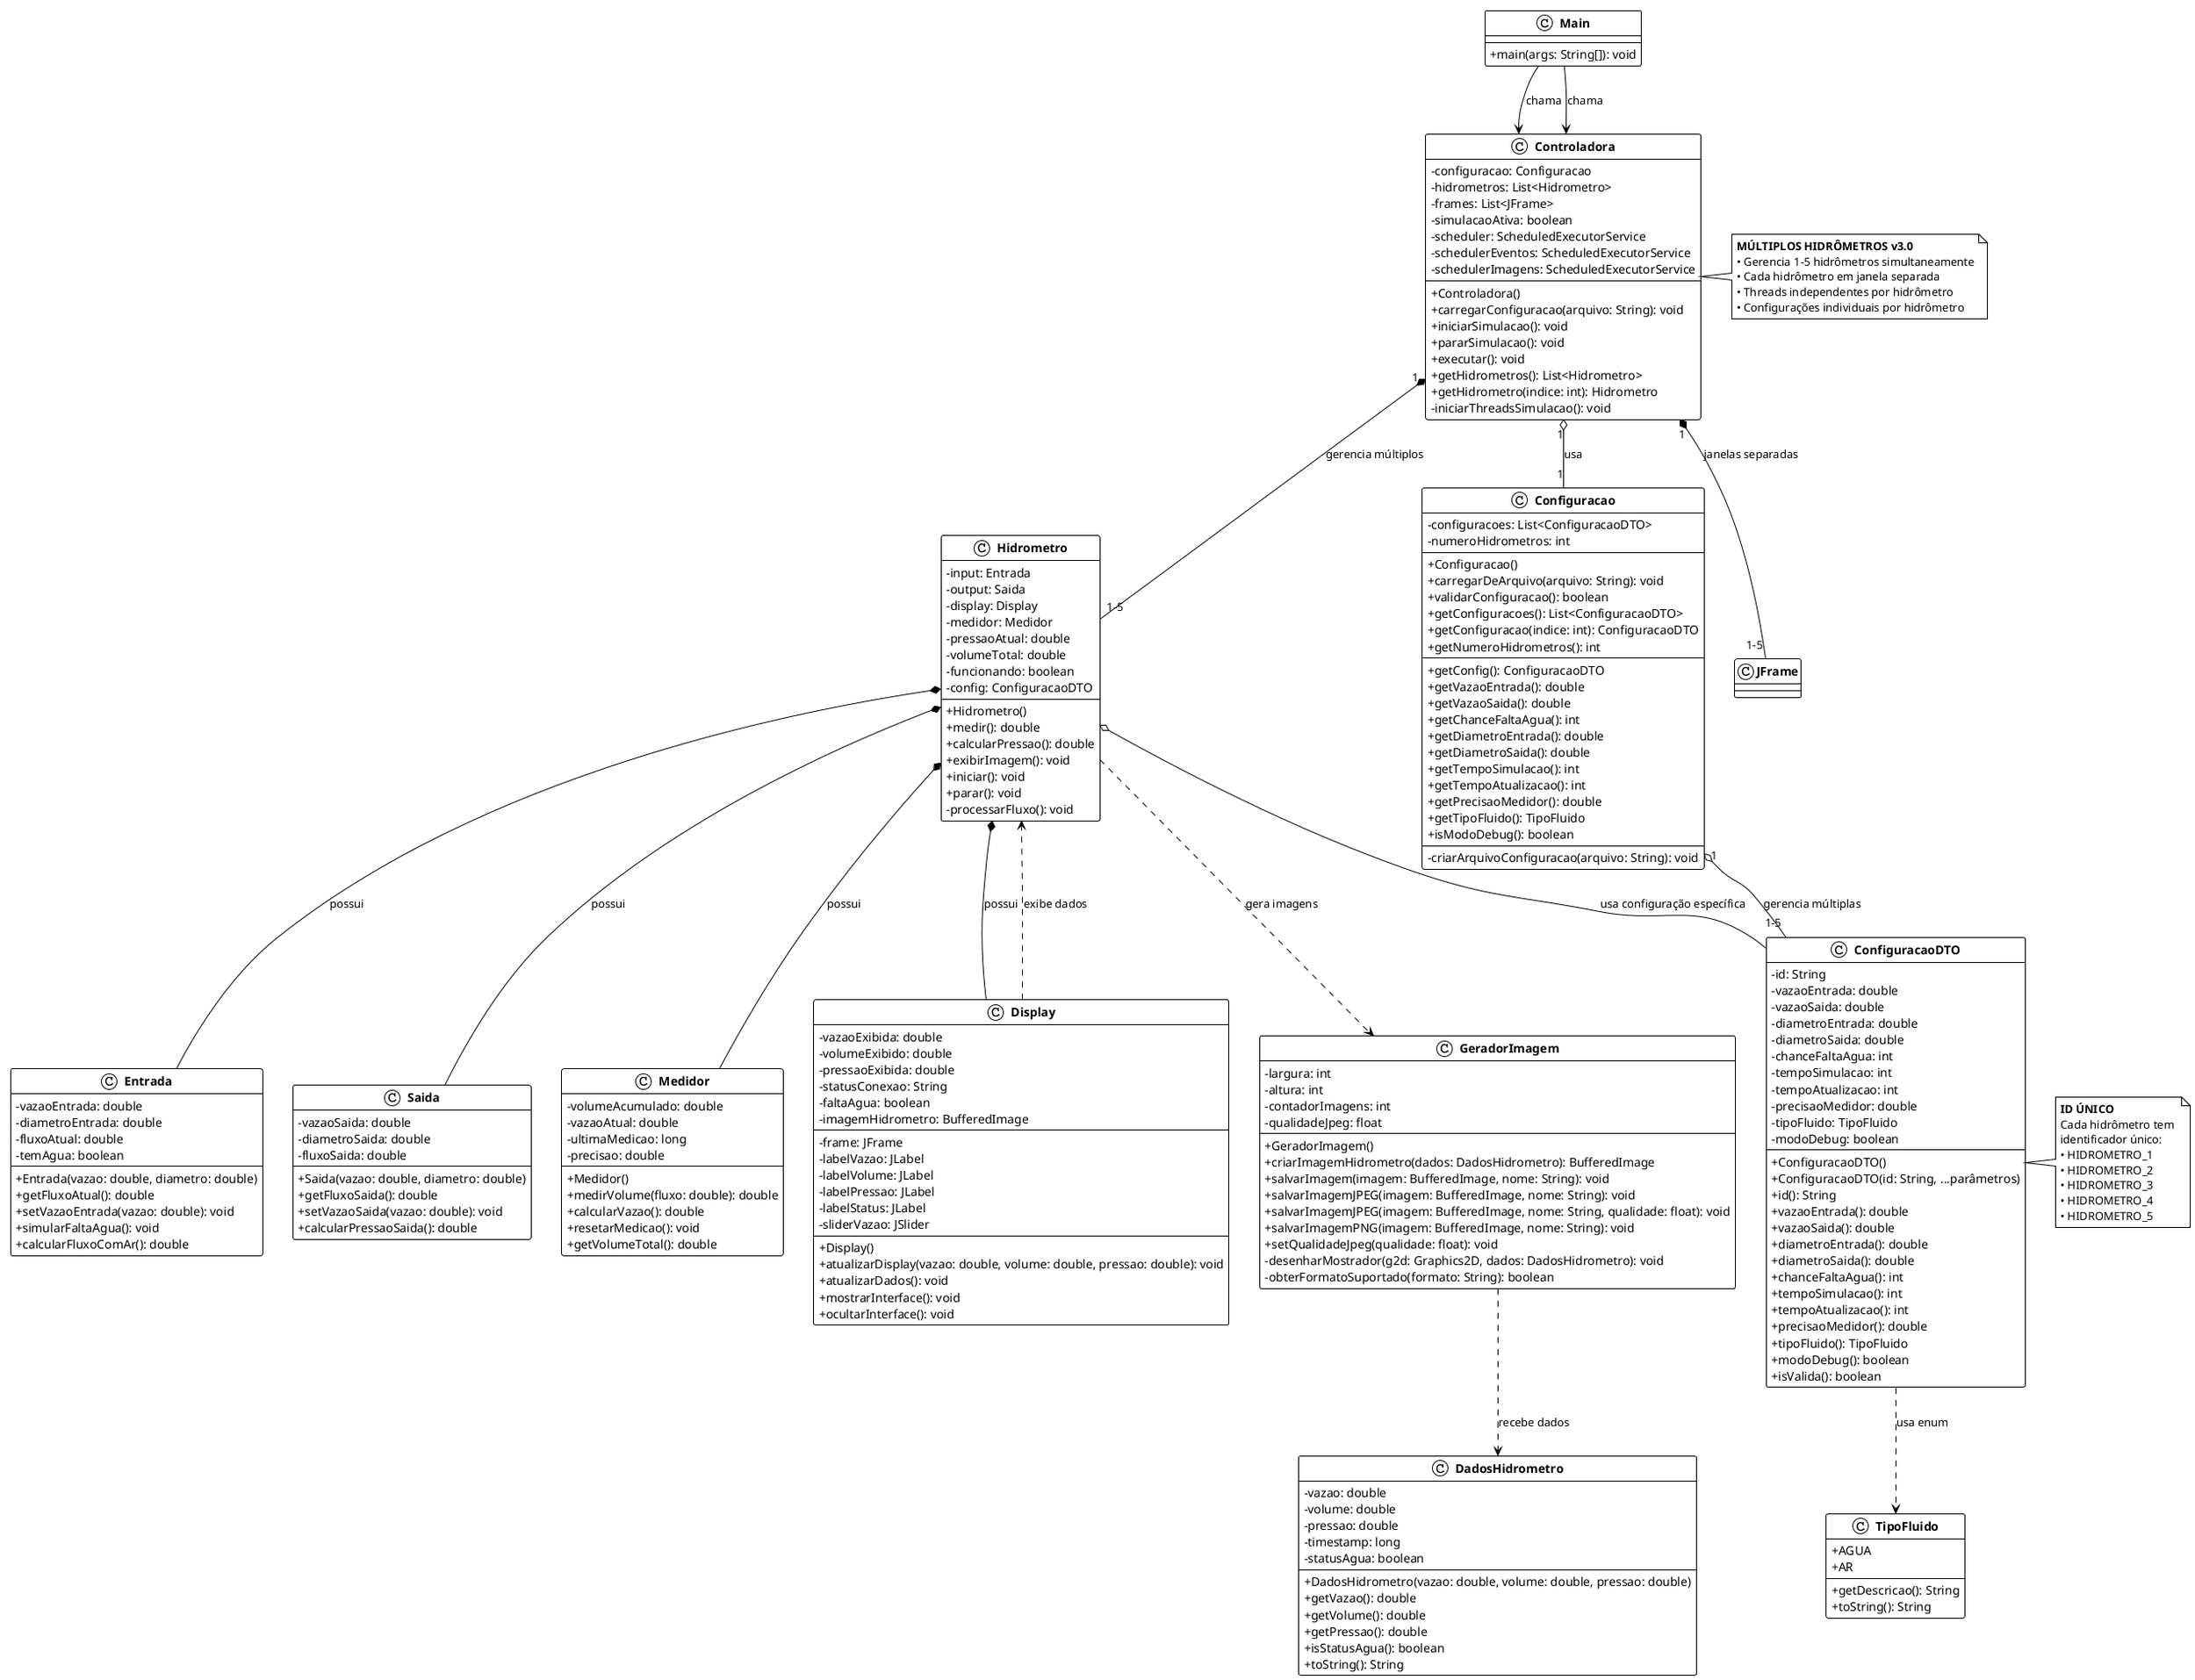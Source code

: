 @startuml Simulador de Múltiplos Hidrômetros

' ==============================================
' Diagrama de Classes - Múltiplos Hidrômetros v3.0
' Ferramenta utilizada: PlantUML
' Site usado para gerar o diagrama: https://www.plantuml.com/plantuml
'
' PRINCIPAIS MUDANÇAS:
' - Controladora gerencia MÚLTIPLOS hidrômetros (1-5)
' - ConfiguracaoDTO possui ID único para cada hidrômetro
' - Configuracao gerencia lista de configurações
' - Cada hidrômetro abre em janela separada
' - Threads independentes para cada hidrômetro
'
' Como visualizar:
' 1. Copie todo o conteúdo deste arquivo (.puml).
' 2. Acesse o site https://www.plantuml.com/plantuml
' 3. Cole o código na caixa de edição.
' 4. Clique em "Submit" para gerar a imagem do diagrama.
' ==============================================

!theme plain
skinparam classAttributeIconSize 0
skinparam classFontStyle bold
skinparam classBackgroundColor White
skinparam classBorderColor Black
skinparam classArrowColor Black
top to bottom direction

' ===== Main chama Controladora =====
class Main {
    + main(args: String[]): void
}
class Controladora {
    - configuracao: Configuracao
    - hidrometros: List<Hidrometro>
    - frames: List<JFrame>
    - simulacaoAtiva: boolean
    - scheduler: ScheduledExecutorService
    - schedulerEventos: ScheduledExecutorService
    - schedulerImagens: ScheduledExecutorService
    --
    + Controladora()
    + carregarConfiguracao(arquivo: String): void
    + iniciarSimulacao(): void
    + pararSimulacao(): void
    + executar(): void
    + getHidrometros(): List<Hidrometro>
    + getHidrometro(indice: int): Hidrometro
    - iniciarThreadsSimulacao(): void
}
Main --> Controladora : chama

' ===== Núcleo =====
class Hidrometro {
    - input: Entrada
    - output: Saida
    - display: Display
    - medidor: Medidor
    - pressaoAtual: double
    - volumeTotal: double
    - funcionando: boolean
    - config: ConfiguracaoDTO
    + Hidrometro()
    + medir(): double
    + calcularPressao(): double
    + exibirImagem(): void
    + iniciar(): void
    + parar(): void
    - processarFluxo(): void
}

class Entrada {
    - vazaoEntrada: double
    - diametroEntrada: double
    - fluxoAtual: double
    - temAgua: boolean
    + Entrada(vazao: double, diametro: double)
    + getFluxoAtual(): double
    + setVazaoEntrada(vazao: double): void
    + simularFaltaAgua(): void
    + calcularFluxoComAr(): double
}

class Saida {
    - vazaoSaida: double
    - diametroSaida: double
    - fluxoSaida: double
    + Saida(vazao: double, diametro: double)
    + getFluxoSaida(): double
    + setVazaoSaida(vazao: double): void
    + calcularPressaoSaida(): double
}

class Medidor {
    - volumeAcumulado: double
    - vazaoAtual: double
    - ultimaMedicao: long
    - precisao: double
    + Medidor()
    + medirVolume(fluxo: double): double
    + calcularVazao(): double
    + resetarMedicao(): void
    + getVolumeTotal(): double
}

' ===== Display (atualizado) =====
class Display {
    - vazaoExibida: double
    - volumeExibido: double
    - pressaoExibida: double
    - statusConexao: String
    - faltaAgua: boolean
    - imagemHidrometro: BufferedImage
    --
    - frame: JFrame
    - labelVazao: JLabel
    - labelVolume: JLabel
    - labelPressao: JLabel
    - labelStatus: JLabel
    - sliderVazao: JSlider
    --
    + Display()
    + atualizarDisplay(vazao: double, volume: double, pressao: double): void
    + atualizarDados(): void
    + mostrarInterface(): void
    + ocultarInterface(): void
}

class Configuracao {
    - configuracoes: List<ConfiguracaoDTO>
    - numeroHidrometros: int
    --
    + Configuracao()
    + carregarDeArquivo(arquivo: String): void
    + validarConfiguracao(): boolean
    + getConfiguracoes(): List<ConfiguracaoDTO>
    + getConfiguracao(indice: int): ConfiguracaoDTO
    + getNumeroHidrometros(): int
    --
    ' Métodos para compatibilidade (usam primeiro hidrômetro)
    + getConfig(): ConfiguracaoDTO
    + getVazaoEntrada(): double
    + getVazaoSaida(): double
    + getChanceFaltaAgua(): int
    + getDiametroEntrada(): double
    + getDiametroSaida(): double
    + getTempoSimulacao(): int
    + getTempoAtualizacao(): int
    + getPrecisaoMedidor(): double
    + getTipoFluido(): TipoFluido
    + isModoDebug(): boolean
    --
    - criarArquivoConfiguracao(arquivo: String): void
}

' ===== ConfiguracaoDTO com ID único =====
class ConfiguracaoDTO {
    - id: String
    - vazaoEntrada: double
    - vazaoSaida: double
    - diametroEntrada: double
    - diametroSaida: double
    - chanceFaltaAgua: int
    - tempoSimulacao: int
    - tempoAtualizacao: int
    - precisaoMedidor: double
    - tipoFluido: TipoFluido
    - modoDebug: boolean
    --
    + ConfiguracaoDTO()
    + ConfiguracaoDTO(id: String, ...parâmetros)
    + id(): String
    + vazaoEntrada(): double
    + vazaoSaida(): double
    + diametroEntrada(): double
    + diametroSaida(): double
    + chanceFaltaAgua(): int
    + tempoSimulacao(): int
    + tempoAtualizacao(): int
    + precisaoMedidor(): double
    + tipoFluido(): TipoFluido
    + modoDebug(): boolean
    + isValida(): boolean
}

class GeradorImagem {
    - largura: int
    - altura: int
    - contadorImagens: int
    - qualidadeJpeg: float
    + GeradorImagem()
    + criarImagemHidrometro(dados: DadosHidrometro): BufferedImage
    + salvarImagem(imagem: BufferedImage, nome: String): void
    + salvarImagemJPEG(imagem: BufferedImage, nome: String): void
    + salvarImagemJPEG(imagem: BufferedImage, nome: String, qualidade: float): void
    + salvarImagemPNG(imagem: BufferedImage, nome: String): void
    + setQualidadeJpeg(qualidade: float): void
    - desenharMostrador(g2d: Graphics2D, dados: DadosHidrometro): void
    - obterFormatoSuportado(formato: String): boolean
}

class DadosHidrometro {
    - vazao: double
    - volume: double
    - pressao: double
    - timestamp: long
    - statusAgua: boolean
    + DadosHidrometro(vazao: double, volume: double, pressao: double)
    + getVazao(): double
    + getVolume(): double
    + getPressao(): double
    + isStatusAgua(): boolean
    + toString(): String
}

' ===== TipoFluido (sozinho) =====
class TipoFluido {
    + AGUA
    + AR
    + getDescricao(): String
    + toString(): String
}

' ===== Relacionamentos Principais =====
Main --> Controladora : chama
Controladora "1" *-- "1-5" Hidrometro : gerencia múltiplos
Controladora "1" o-- "1" Configuracao : usa
Controladora "1" *-- "1-5" JFrame : janelas separadas

' ===== Componentes do Hidrômetro =====
Hidrometro *-- Entrada : possui
Hidrometro *-- Saida : possui
Hidrometro *-- Medidor : possui
Hidrometro *-- Display : possui
Hidrometro o-- ConfiguracaoDTO : usa configuração específica
Hidrometro ..> GeradorImagem : gera imagens

' ===== Configurações =====
Configuracao "1" o-- "1-5" ConfiguracaoDTO : gerencia múltiplas
ConfiguracaoDTO ..> TipoFluido : usa enum

' ===== Utilitários =====
GeradorImagem ..> DadosHidrometro : recebe dados
Display ..> Hidrometro : exibe dados

' ===== Notas importantes =====
note right of Controladora
  **MÚLTIPLOS HIDRÔMETROS v3.0**
  • Gerencia 1-5 hidrômetros simultaneamente
  • Cada hidrômetro em janela separada
  • Threads independentes por hidrômetro
  • Configurações individuais por hidrômetro
end note

note right of ConfiguracaoDTO
  **ID ÚNICO**
  Cada hidrômetro tem 
  identificador único:
  • HIDROMETRO_1
  • HIDROMETRO_2
  • HIDROMETRO_3
  • HIDROMETRO_4
  • HIDROMETRO_5
end note

@enduml